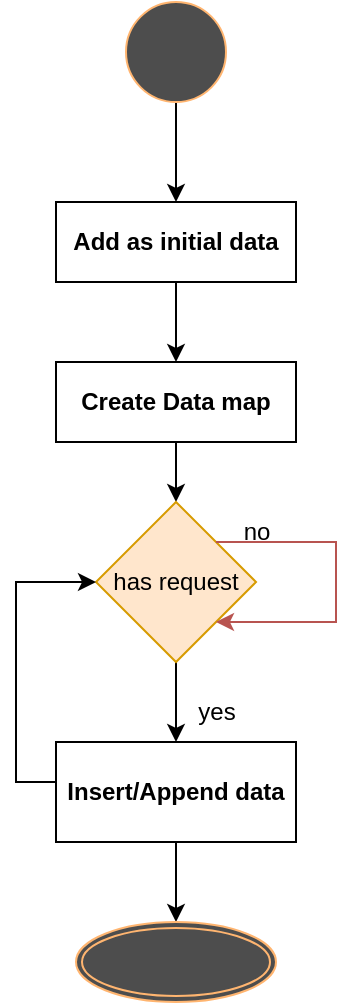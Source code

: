 <mxfile version="20.4.0" type="device"><diagram id="8FNbOWt9cZiv7feq0g5z" name="Page-1"><mxGraphModel dx="1422" dy="715" grid="1" gridSize="10" guides="1" tooltips="1" connect="1" arrows="1" fold="1" page="1" pageScale="1" pageWidth="850" pageHeight="1100" math="0" shadow="0"><root><mxCell id="0"/><mxCell id="1" parent="0"/><mxCell id="E0Xba6VysfUv2rHYl7YV-3" value="" style="edgeStyle=orthogonalEdgeStyle;rounded=0;orthogonalLoop=1;jettySize=auto;html=1;" edge="1" parent="1" source="E0Xba6VysfUv2rHYl7YV-1" target="E0Xba6VysfUv2rHYl7YV-2"><mxGeometry relative="1" as="geometry"/></mxCell><mxCell id="E0Xba6VysfUv2rHYl7YV-1" value="&lt;b&gt;Add as initial data&lt;/b&gt;" style="rounded=0;whiteSpace=wrap;html=1;" vertex="1" parent="1"><mxGeometry x="340" y="110" width="120" height="40" as="geometry"/></mxCell><mxCell id="E0Xba6VysfUv2rHYl7YV-5" value="" style="edgeStyle=orthogonalEdgeStyle;rounded=0;orthogonalLoop=1;jettySize=auto;html=1;" edge="1" parent="1" source="E0Xba6VysfUv2rHYl7YV-2" target="E0Xba6VysfUv2rHYl7YV-4"><mxGeometry relative="1" as="geometry"/></mxCell><mxCell id="E0Xba6VysfUv2rHYl7YV-2" value="&lt;b&gt;Create Data map&lt;/b&gt;" style="rounded=0;whiteSpace=wrap;html=1;" vertex="1" parent="1"><mxGeometry x="340" y="190" width="120" height="40" as="geometry"/></mxCell><mxCell id="E0Xba6VysfUv2rHYl7YV-9" style="edgeStyle=orthogonalEdgeStyle;rounded=0;orthogonalLoop=1;jettySize=auto;html=1;entryX=0.5;entryY=0;entryDx=0;entryDy=0;" edge="1" parent="1" source="E0Xba6VysfUv2rHYl7YV-4" target="E0Xba6VysfUv2rHYl7YV-8"><mxGeometry relative="1" as="geometry"/></mxCell><mxCell id="E0Xba6VysfUv2rHYl7YV-4" value="has request" style="rhombus;whiteSpace=wrap;html=1;fillColor=#ffe6cc;strokeColor=#d79b00;" vertex="1" parent="1"><mxGeometry x="360" y="260" width="80" height="80" as="geometry"/></mxCell><mxCell id="E0Xba6VysfUv2rHYl7YV-6" value="" style="endArrow=classic;html=1;rounded=0;exitX=1;exitY=0;exitDx=0;exitDy=0;entryX=1;entryY=1;entryDx=0;entryDy=0;fillColor=#f8cecc;strokeColor=#b85450;" edge="1" parent="1" source="E0Xba6VysfUv2rHYl7YV-4" target="E0Xba6VysfUv2rHYl7YV-4"><mxGeometry width="50" height="50" relative="1" as="geometry"><mxPoint x="400" y="340" as="sourcePoint"/><mxPoint x="480" y="320" as="targetPoint"/><Array as="points"><mxPoint x="480" y="280"/><mxPoint x="480" y="320"/></Array></mxGeometry></mxCell><mxCell id="E0Xba6VysfUv2rHYl7YV-7" value="no" style="text;html=1;align=center;verticalAlign=middle;resizable=0;points=[];autosize=1;strokeColor=none;fillColor=none;" vertex="1" parent="1"><mxGeometry x="420" y="260" width="40" height="30" as="geometry"/></mxCell><mxCell id="E0Xba6VysfUv2rHYl7YV-10" style="edgeStyle=orthogonalEdgeStyle;rounded=0;orthogonalLoop=1;jettySize=auto;html=1;entryX=0;entryY=0.5;entryDx=0;entryDy=0;" edge="1" parent="1" source="E0Xba6VysfUv2rHYl7YV-8" target="E0Xba6VysfUv2rHYl7YV-4"><mxGeometry relative="1" as="geometry"><mxPoint x="320" y="300" as="targetPoint"/><Array as="points"><mxPoint x="320" y="400"/><mxPoint x="320" y="300"/></Array></mxGeometry></mxCell><mxCell id="E0Xba6VysfUv2rHYl7YV-22" style="edgeStyle=orthogonalEdgeStyle;rounded=0;orthogonalLoop=1;jettySize=auto;html=1;exitX=0.5;exitY=1;exitDx=0;exitDy=0;entryX=0.5;entryY=0;entryDx=0;entryDy=0;" edge="1" parent="1" source="E0Xba6VysfUv2rHYl7YV-8" target="E0Xba6VysfUv2rHYl7YV-21"><mxGeometry relative="1" as="geometry"/></mxCell><mxCell id="E0Xba6VysfUv2rHYl7YV-8" value="&lt;b&gt;Insert/Append data&lt;/b&gt;" style="rounded=0;whiteSpace=wrap;html=1;" vertex="1" parent="1"><mxGeometry x="340" y="380" width="120" height="50" as="geometry"/></mxCell><mxCell id="E0Xba6VysfUv2rHYl7YV-11" value="yes" style="text;html=1;align=center;verticalAlign=middle;resizable=0;points=[];autosize=1;strokeColor=none;fillColor=none;" vertex="1" parent="1"><mxGeometry x="400" y="350" width="40" height="30" as="geometry"/></mxCell><mxCell id="E0Xba6VysfUv2rHYl7YV-20" value="" style="edgeStyle=orthogonalEdgeStyle;rounded=0;orthogonalLoop=1;jettySize=auto;html=1;" edge="1" parent="1" source="E0Xba6VysfUv2rHYl7YV-18" target="E0Xba6VysfUv2rHYl7YV-1"><mxGeometry relative="1" as="geometry"/></mxCell><mxCell id="E0Xba6VysfUv2rHYl7YV-18" value="" style="ellipse;whiteSpace=wrap;html=1;aspect=fixed;labelBackgroundColor=#666666;fillColor=#4D4D4D;strokeColor=#FFB570;" vertex="1" parent="1"><mxGeometry x="375" y="10" width="50" height="50" as="geometry"/></mxCell><mxCell id="E0Xba6VysfUv2rHYl7YV-21" value="" style="ellipse;shape=doubleEllipse;margin=3;whiteSpace=wrap;html=1;align=center;labelBackgroundColor=#666666;strokeColor=#FFB570;fillColor=#4D4D4D;" vertex="1" parent="1"><mxGeometry x="350" y="470" width="100" height="40" as="geometry"/></mxCell></root></mxGraphModel></diagram></mxfile>